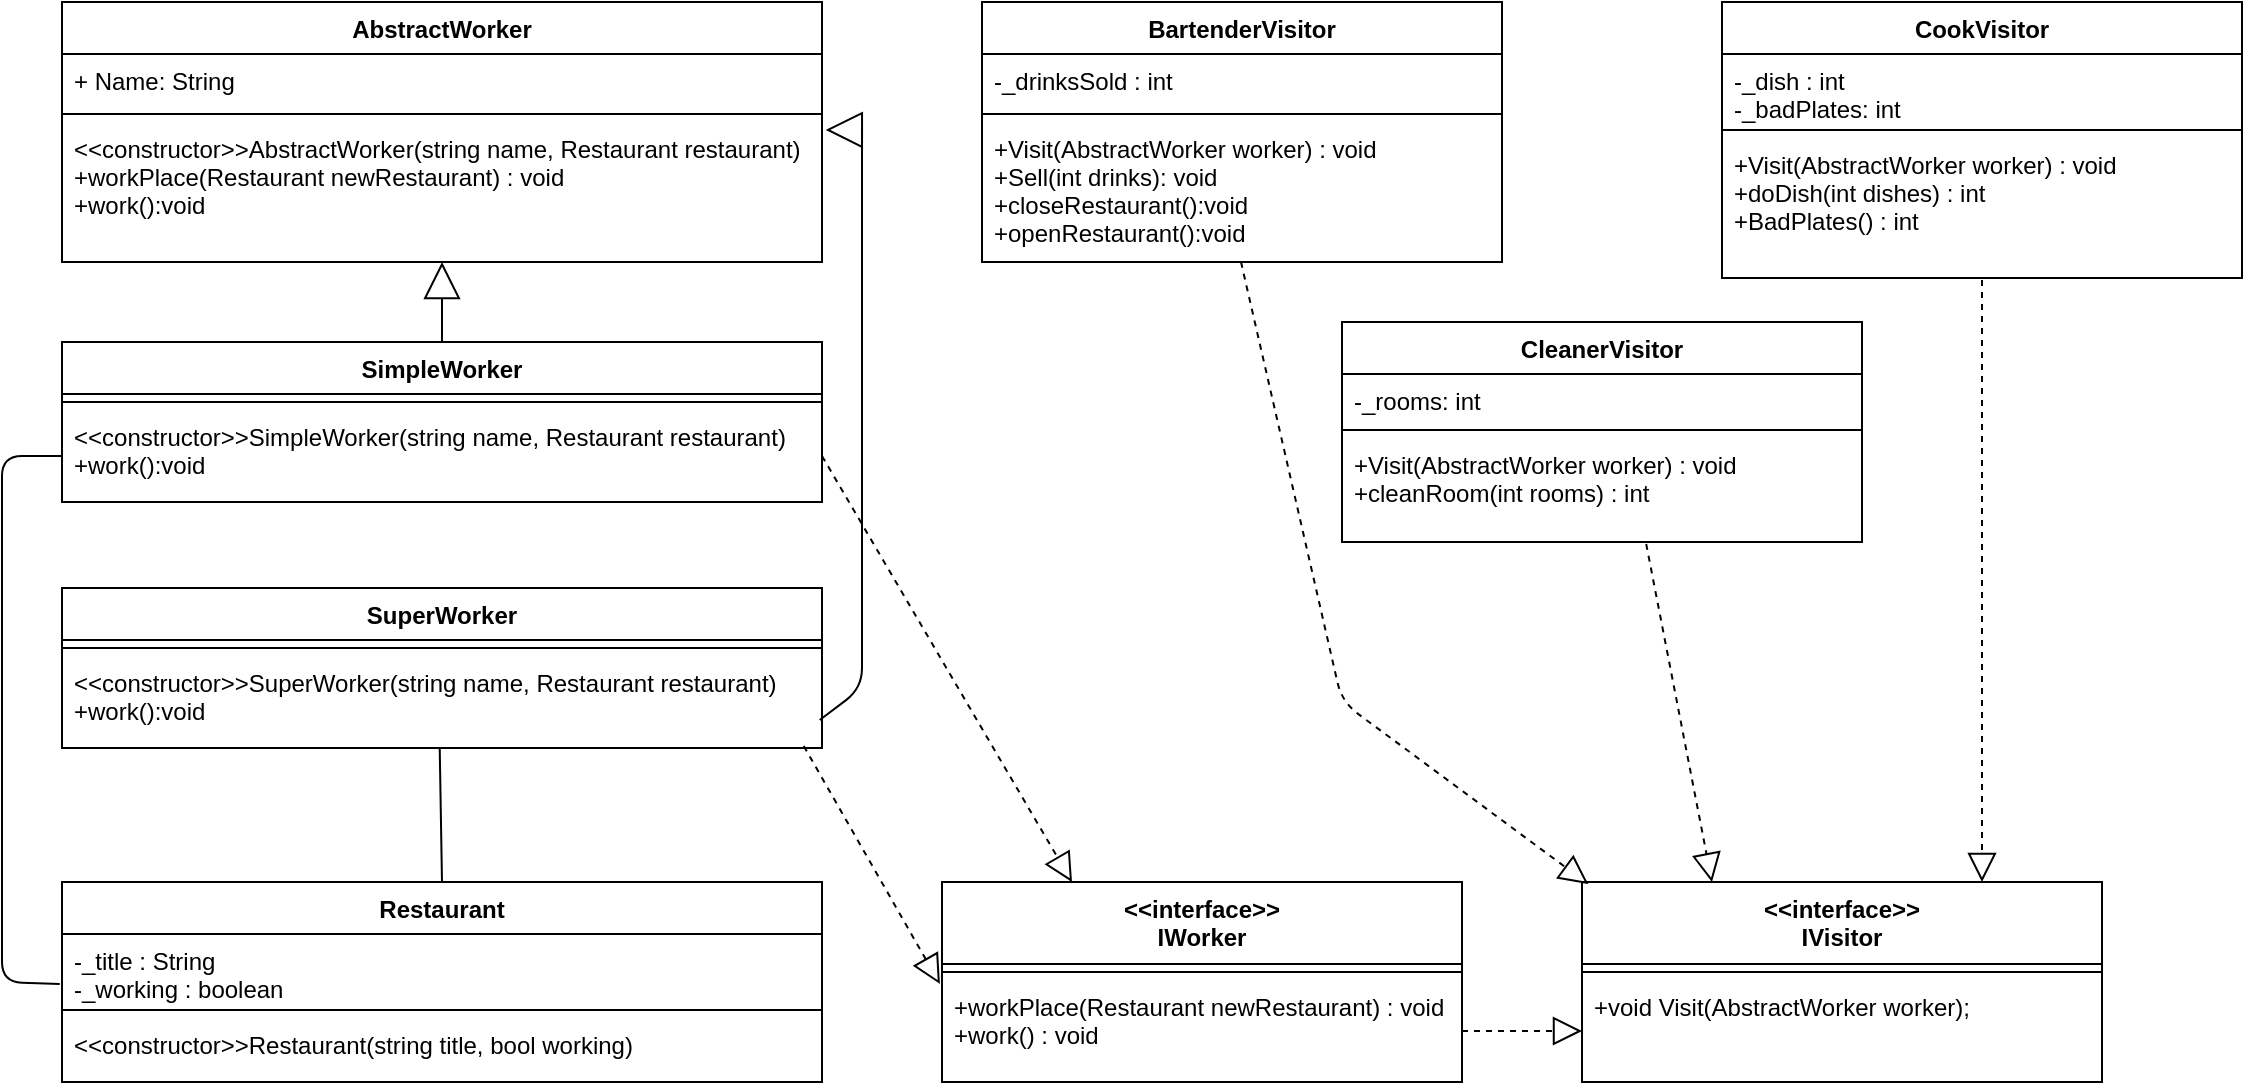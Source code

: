 <mxfile version="12.2.2" type="device" pages="1"><diagram id="1_5B9RLBLSlGrXWJuKQ3" name="Page-1"><mxGraphModel dx="1408" dy="808" grid="1" gridSize="10" guides="1" tooltips="1" connect="1" arrows="1" fold="1" page="1" pageScale="1" pageWidth="827" pageHeight="1169" math="0" shadow="0"><root><mxCell id="0"/><mxCell id="1" parent="0"/><mxCell id="VqByY4DQzzS1gv1F4WYQ-1" value="AbstractWorker" style="swimlane;fontStyle=1;align=center;verticalAlign=top;childLayout=stackLayout;horizontal=1;startSize=26;horizontalStack=0;resizeParent=1;resizeParentMax=0;resizeLast=0;collapsible=1;marginBottom=0;" vertex="1" parent="1"><mxGeometry x="40" y="80" width="380" height="130" as="geometry"/></mxCell><mxCell id="VqByY4DQzzS1gv1F4WYQ-2" value="+ Name: String" style="text;strokeColor=none;fillColor=none;align=left;verticalAlign=top;spacingLeft=4;spacingRight=4;overflow=hidden;rotatable=0;points=[[0,0.5],[1,0.5]];portConstraint=eastwest;" vertex="1" parent="VqByY4DQzzS1gv1F4WYQ-1"><mxGeometry y="26" width="380" height="26" as="geometry"/></mxCell><mxCell id="VqByY4DQzzS1gv1F4WYQ-3" value="" style="line;strokeWidth=1;fillColor=none;align=left;verticalAlign=middle;spacingTop=-1;spacingLeft=3;spacingRight=3;rotatable=0;labelPosition=right;points=[];portConstraint=eastwest;" vertex="1" parent="VqByY4DQzzS1gv1F4WYQ-1"><mxGeometry y="52" width="380" height="8" as="geometry"/></mxCell><mxCell id="VqByY4DQzzS1gv1F4WYQ-4" value="&lt;&lt;constructor&gt;&gt;AbstractWorker(string name, Restaurant restaurant)&#10;+workPlace(Restaurant newRestaurant) : void&#10;+work():void" style="text;strokeColor=none;fillColor=none;align=left;verticalAlign=top;spacingLeft=4;spacingRight=4;overflow=hidden;rotatable=0;points=[[0,0.5],[1,0.5]];portConstraint=eastwest;" vertex="1" parent="VqByY4DQzzS1gv1F4WYQ-1"><mxGeometry y="60" width="380" height="70" as="geometry"/></mxCell><mxCell id="VqByY4DQzzS1gv1F4WYQ-5" value="SimpleWorker" style="swimlane;fontStyle=1;align=center;verticalAlign=top;childLayout=stackLayout;horizontal=1;startSize=26;horizontalStack=0;resizeParent=1;resizeParentMax=0;resizeLast=0;collapsible=1;marginBottom=0;" vertex="1" parent="1"><mxGeometry x="40" y="250" width="380" height="80" as="geometry"/></mxCell><mxCell id="VqByY4DQzzS1gv1F4WYQ-6" value="" style="line;strokeWidth=1;fillColor=none;align=left;verticalAlign=middle;spacingTop=-1;spacingLeft=3;spacingRight=3;rotatable=0;labelPosition=right;points=[];portConstraint=eastwest;" vertex="1" parent="VqByY4DQzzS1gv1F4WYQ-5"><mxGeometry y="26" width="380" height="8" as="geometry"/></mxCell><mxCell id="VqByY4DQzzS1gv1F4WYQ-7" value="&lt;&lt;constructor&gt;&gt;SimpleWorker(string name, Restaurant restaurant)&#10;+work():void" style="text;strokeColor=none;fillColor=none;align=left;verticalAlign=top;spacingLeft=4;spacingRight=4;overflow=hidden;rotatable=0;points=[[0,0.5],[1,0.5]];portConstraint=eastwest;" vertex="1" parent="VqByY4DQzzS1gv1F4WYQ-5"><mxGeometry y="34" width="380" height="46" as="geometry"/></mxCell><mxCell id="VqByY4DQzzS1gv1F4WYQ-8" value="SuperWorker" style="swimlane;fontStyle=1;align=center;verticalAlign=top;childLayout=stackLayout;horizontal=1;startSize=26;horizontalStack=0;resizeParent=1;resizeParentMax=0;resizeLast=0;collapsible=1;marginBottom=0;" vertex="1" parent="1"><mxGeometry x="40" y="373" width="380" height="80" as="geometry"/></mxCell><mxCell id="VqByY4DQzzS1gv1F4WYQ-9" value="" style="line;strokeWidth=1;fillColor=none;align=left;verticalAlign=middle;spacingTop=-1;spacingLeft=3;spacingRight=3;rotatable=0;labelPosition=right;points=[];portConstraint=eastwest;" vertex="1" parent="VqByY4DQzzS1gv1F4WYQ-8"><mxGeometry y="26" width="380" height="8" as="geometry"/></mxCell><mxCell id="VqByY4DQzzS1gv1F4WYQ-10" value="&lt;&lt;constructor&gt;&gt;SuperWorker(string name, Restaurant restaurant)&#10;+work():void" style="text;strokeColor=none;fillColor=none;align=left;verticalAlign=top;spacingLeft=4;spacingRight=4;overflow=hidden;rotatable=0;points=[[0,0.5],[1,0.5]];portConstraint=eastwest;" vertex="1" parent="VqByY4DQzzS1gv1F4WYQ-8"><mxGeometry y="34" width="380" height="46" as="geometry"/></mxCell><mxCell id="VqByY4DQzzS1gv1F4WYQ-11" value="Restaurant" style="swimlane;fontStyle=1;align=center;verticalAlign=top;childLayout=stackLayout;horizontal=1;startSize=26;horizontalStack=0;resizeParent=1;resizeParentMax=0;resizeLast=0;collapsible=1;marginBottom=0;" vertex="1" parent="1"><mxGeometry x="40" y="520" width="380" height="100" as="geometry"/></mxCell><mxCell id="VqByY4DQzzS1gv1F4WYQ-12" value="-_title : String&#10;-_working : boolean" style="text;strokeColor=none;fillColor=none;align=left;verticalAlign=top;spacingLeft=4;spacingRight=4;overflow=hidden;rotatable=0;points=[[0,0.5],[1,0.5]];portConstraint=eastwest;" vertex="1" parent="VqByY4DQzzS1gv1F4WYQ-11"><mxGeometry y="26" width="380" height="34" as="geometry"/></mxCell><mxCell id="VqByY4DQzzS1gv1F4WYQ-13" value="" style="line;strokeWidth=1;fillColor=none;align=left;verticalAlign=middle;spacingTop=-1;spacingLeft=3;spacingRight=3;rotatable=0;labelPosition=right;points=[];portConstraint=eastwest;" vertex="1" parent="VqByY4DQzzS1gv1F4WYQ-11"><mxGeometry y="60" width="380" height="8" as="geometry"/></mxCell><mxCell id="VqByY4DQzzS1gv1F4WYQ-14" value="&lt;&lt;constructor&gt;&gt;Restaurant(string title, bool working)" style="text;strokeColor=none;fillColor=none;align=left;verticalAlign=top;spacingLeft=4;spacingRight=4;overflow=hidden;rotatable=0;points=[[0,0.5],[1,0.5]];portConstraint=eastwest;" vertex="1" parent="VqByY4DQzzS1gv1F4WYQ-11"><mxGeometry y="68" width="380" height="32" as="geometry"/></mxCell><mxCell id="VqByY4DQzzS1gv1F4WYQ-15" value="" style="endArrow=block;endSize=16;endFill=0;html=1;exitX=0.5;exitY=0;exitDx=0;exitDy=0;" edge="1" parent="1" source="VqByY4DQzzS1gv1F4WYQ-5" target="VqByY4DQzzS1gv1F4WYQ-4"><mxGeometry width="160" relative="1" as="geometry"><mxPoint x="170" y="640" as="sourcePoint"/><mxPoint x="10" y="640" as="targetPoint"/></mxGeometry></mxCell><mxCell id="VqByY4DQzzS1gv1F4WYQ-16" value="" style="endArrow=block;endSize=16;endFill=0;html=1;entryX=1.005;entryY=0.057;entryDx=0;entryDy=0;exitX=0.997;exitY=0.696;exitDx=0;exitDy=0;exitPerimeter=0;entryPerimeter=0;" edge="1" parent="1" source="VqByY4DQzzS1gv1F4WYQ-10" target="VqByY4DQzzS1gv1F4WYQ-4"><mxGeometry width="160" relative="1" as="geometry"><mxPoint x="450" y="250" as="sourcePoint"/><mxPoint x="450" y="210" as="targetPoint"/><Array as="points"><mxPoint x="440" y="423"/><mxPoint x="440" y="270"/><mxPoint x="440" y="144"/></Array></mxGeometry></mxCell><mxCell id="VqByY4DQzzS1gv1F4WYQ-17" value="" style="endArrow=none;html=1;exitX=0.5;exitY=0;exitDx=0;exitDy=0;entryX=0.497;entryY=1;entryDx=0;entryDy=0;entryPerimeter=0;" edge="1" parent="1"><mxGeometry width="50" height="50" relative="1" as="geometry"><mxPoint x="230" y="520" as="sourcePoint"/><mxPoint x="228.86" y="453" as="targetPoint"/></mxGeometry></mxCell><mxCell id="VqByY4DQzzS1gv1F4WYQ-18" value="" style="endArrow=none;html=1;exitX=-0.003;exitY=0.735;exitDx=0;exitDy=0;exitPerimeter=0;entryX=0;entryY=0.5;entryDx=0;entryDy=0;" edge="1" parent="1"><mxGeometry width="50" height="50" relative="1" as="geometry"><mxPoint x="38.86" y="570.99" as="sourcePoint"/><mxPoint x="40" y="307" as="targetPoint"/><Array as="points"><mxPoint x="10" y="570"/><mxPoint x="10" y="307"/></Array></mxGeometry></mxCell><mxCell id="VqByY4DQzzS1gv1F4WYQ-23" value="&lt;&lt;interface&gt;&gt;&#10;IWorker&#10;" style="swimlane;fontStyle=1;align=center;verticalAlign=top;childLayout=stackLayout;horizontal=1;startSize=41;horizontalStack=0;resizeParent=1;resizeParentMax=0;resizeLast=0;collapsible=1;marginBottom=0;" vertex="1" parent="1"><mxGeometry x="480" y="520" width="260" height="100" as="geometry"/></mxCell><mxCell id="VqByY4DQzzS1gv1F4WYQ-24" value="" style="line;strokeWidth=1;fillColor=none;align=left;verticalAlign=middle;spacingTop=-1;spacingLeft=3;spacingRight=3;rotatable=0;labelPosition=right;points=[];portConstraint=eastwest;" vertex="1" parent="VqByY4DQzzS1gv1F4WYQ-23"><mxGeometry y="41" width="260" height="8" as="geometry"/></mxCell><mxCell id="VqByY4DQzzS1gv1F4WYQ-25" value="+workPlace(Restaurant newRestaurant) : void&#10;+work() : void" style="text;strokeColor=none;fillColor=none;align=left;verticalAlign=top;spacingLeft=4;spacingRight=4;overflow=hidden;rotatable=0;points=[[0,0.5],[1,0.5]];portConstraint=eastwest;" vertex="1" parent="VqByY4DQzzS1gv1F4WYQ-23"><mxGeometry y="49" width="260" height="51" as="geometry"/></mxCell><mxCell id="VqByY4DQzzS1gv1F4WYQ-26" value="" style="endArrow=block;dashed=1;endFill=0;endSize=12;html=1;exitX=0.976;exitY=0.978;exitDx=0;exitDy=0;exitPerimeter=0;entryX=-0.004;entryY=0.039;entryDx=0;entryDy=0;entryPerimeter=0;" edge="1" parent="1" target="VqByY4DQzzS1gv1F4WYQ-25"><mxGeometry width="160" relative="1" as="geometry"><mxPoint x="410.88" y="451.988" as="sourcePoint"/><mxPoint x="170" y="640" as="targetPoint"/></mxGeometry></mxCell><mxCell id="VqByY4DQzzS1gv1F4WYQ-27" value="" style="endArrow=block;dashed=1;endFill=0;endSize=12;html=1;exitX=1;exitY=0.5;exitDx=0;exitDy=0;entryX=0.25;entryY=0;entryDx=0;entryDy=0;" edge="1" parent="1" target="VqByY4DQzzS1gv1F4WYQ-23"><mxGeometry width="160" relative="1" as="geometry"><mxPoint x="420" y="307" as="sourcePoint"/><mxPoint x="488.96" y="580.989" as="targetPoint"/></mxGeometry></mxCell><mxCell id="VqByY4DQzzS1gv1F4WYQ-30" value="BartenderVisitor" style="swimlane;fontStyle=1;align=center;verticalAlign=top;childLayout=stackLayout;horizontal=1;startSize=26;horizontalStack=0;resizeParent=1;resizeParentMax=0;resizeLast=0;collapsible=1;marginBottom=0;" vertex="1" parent="1"><mxGeometry x="500" y="80" width="260" height="130" as="geometry"/></mxCell><mxCell id="VqByY4DQzzS1gv1F4WYQ-31" value="-_drinksSold : int" style="text;strokeColor=none;fillColor=none;align=left;verticalAlign=top;spacingLeft=4;spacingRight=4;overflow=hidden;rotatable=0;points=[[0,0.5],[1,0.5]];portConstraint=eastwest;" vertex="1" parent="VqByY4DQzzS1gv1F4WYQ-30"><mxGeometry y="26" width="260" height="26" as="geometry"/></mxCell><mxCell id="VqByY4DQzzS1gv1F4WYQ-32" value="" style="line;strokeWidth=1;fillColor=none;align=left;verticalAlign=middle;spacingTop=-1;spacingLeft=3;spacingRight=3;rotatable=0;labelPosition=right;points=[];portConstraint=eastwest;" vertex="1" parent="VqByY4DQzzS1gv1F4WYQ-30"><mxGeometry y="52" width="260" height="8" as="geometry"/></mxCell><mxCell id="VqByY4DQzzS1gv1F4WYQ-33" value="+Visit(AbstractWorker worker) : void&#10;+Sell(int drinks): void&#10;+closeRestaurant():void&#10;+openRestaurant():void" style="text;strokeColor=none;fillColor=none;align=left;verticalAlign=top;spacingLeft=4;spacingRight=4;overflow=hidden;rotatable=0;points=[[0,0.5],[1,0.5]];portConstraint=eastwest;" vertex="1" parent="VqByY4DQzzS1gv1F4WYQ-30"><mxGeometry y="60" width="260" height="70" as="geometry"/></mxCell><mxCell id="VqByY4DQzzS1gv1F4WYQ-35" value="CleanerVisitor" style="swimlane;fontStyle=1;align=center;verticalAlign=top;childLayout=stackLayout;horizontal=1;startSize=26;horizontalStack=0;resizeParent=1;resizeParentMax=0;resizeLast=0;collapsible=1;marginBottom=0;" vertex="1" parent="1"><mxGeometry x="680" y="240" width="260" height="110" as="geometry"/></mxCell><mxCell id="VqByY4DQzzS1gv1F4WYQ-36" value="-_rooms: int" style="text;strokeColor=none;fillColor=none;align=left;verticalAlign=top;spacingLeft=4;spacingRight=4;overflow=hidden;rotatable=0;points=[[0,0.5],[1,0.5]];portConstraint=eastwest;" vertex="1" parent="VqByY4DQzzS1gv1F4WYQ-35"><mxGeometry y="26" width="260" height="24" as="geometry"/></mxCell><mxCell id="VqByY4DQzzS1gv1F4WYQ-37" value="" style="line;strokeWidth=1;fillColor=none;align=left;verticalAlign=middle;spacingTop=-1;spacingLeft=3;spacingRight=3;rotatable=0;labelPosition=right;points=[];portConstraint=eastwest;" vertex="1" parent="VqByY4DQzzS1gv1F4WYQ-35"><mxGeometry y="50" width="260" height="8" as="geometry"/></mxCell><mxCell id="VqByY4DQzzS1gv1F4WYQ-38" value="+Visit(AbstractWorker worker) : void&#10;+cleanRoom(int rooms) : int" style="text;strokeColor=none;fillColor=none;align=left;verticalAlign=top;spacingLeft=4;spacingRight=4;overflow=hidden;rotatable=0;points=[[0,0.5],[1,0.5]];portConstraint=eastwest;" vertex="1" parent="VqByY4DQzzS1gv1F4WYQ-35"><mxGeometry y="58" width="260" height="52" as="geometry"/></mxCell><mxCell id="VqByY4DQzzS1gv1F4WYQ-39" value="CookVisitor" style="swimlane;fontStyle=1;align=center;verticalAlign=top;childLayout=stackLayout;horizontal=1;startSize=26;horizontalStack=0;resizeParent=1;resizeParentMax=0;resizeLast=0;collapsible=1;marginBottom=0;" vertex="1" parent="1"><mxGeometry x="870" y="80" width="260" height="138" as="geometry"/></mxCell><mxCell id="VqByY4DQzzS1gv1F4WYQ-40" value="-_dish : int&#10;-_badPlates: int" style="text;strokeColor=none;fillColor=none;align=left;verticalAlign=top;spacingLeft=4;spacingRight=4;overflow=hidden;rotatable=0;points=[[0,0.5],[1,0.5]];portConstraint=eastwest;" vertex="1" parent="VqByY4DQzzS1gv1F4WYQ-39"><mxGeometry y="26" width="260" height="34" as="geometry"/></mxCell><mxCell id="VqByY4DQzzS1gv1F4WYQ-41" value="" style="line;strokeWidth=1;fillColor=none;align=left;verticalAlign=middle;spacingTop=-1;spacingLeft=3;spacingRight=3;rotatable=0;labelPosition=right;points=[];portConstraint=eastwest;" vertex="1" parent="VqByY4DQzzS1gv1F4WYQ-39"><mxGeometry y="60" width="260" height="8" as="geometry"/></mxCell><mxCell id="VqByY4DQzzS1gv1F4WYQ-42" value="+Visit(AbstractWorker worker) : void&#10;+doDish(int dishes) : int&#10;+BadPlates() : int" style="text;strokeColor=none;fillColor=none;align=left;verticalAlign=top;spacingLeft=4;spacingRight=4;overflow=hidden;rotatable=0;points=[[0,0.5],[1,0.5]];portConstraint=eastwest;" vertex="1" parent="VqByY4DQzzS1gv1F4WYQ-39"><mxGeometry y="68" width="260" height="70" as="geometry"/></mxCell><mxCell id="VqByY4DQzzS1gv1F4WYQ-43" value="&lt;&lt;interface&gt;&gt;&#10;IVisitor&#10;" style="swimlane;fontStyle=1;align=center;verticalAlign=top;childLayout=stackLayout;horizontal=1;startSize=41;horizontalStack=0;resizeParent=1;resizeParentMax=0;resizeLast=0;collapsible=1;marginBottom=0;" vertex="1" parent="1"><mxGeometry x="800" y="520" width="260" height="100" as="geometry"/></mxCell><mxCell id="VqByY4DQzzS1gv1F4WYQ-44" value="" style="line;strokeWidth=1;fillColor=none;align=left;verticalAlign=middle;spacingTop=-1;spacingLeft=3;spacingRight=3;rotatable=0;labelPosition=right;points=[];portConstraint=eastwest;" vertex="1" parent="VqByY4DQzzS1gv1F4WYQ-43"><mxGeometry y="41" width="260" height="8" as="geometry"/></mxCell><mxCell id="VqByY4DQzzS1gv1F4WYQ-45" value="+void Visit(AbstractWorker worker);" style="text;strokeColor=none;fillColor=none;align=left;verticalAlign=top;spacingLeft=4;spacingRight=4;overflow=hidden;rotatable=0;points=[[0,0.5],[1,0.5]];portConstraint=eastwest;" vertex="1" parent="VqByY4DQzzS1gv1F4WYQ-43"><mxGeometry y="49" width="260" height="51" as="geometry"/></mxCell><mxCell id="VqByY4DQzzS1gv1F4WYQ-46" value="" style="endArrow=block;dashed=1;endFill=0;endSize=12;html=1;exitX=1;exitY=0.5;exitDx=0;exitDy=0;entryX=0;entryY=0.5;entryDx=0;entryDy=0;" edge="1" parent="1" source="VqByY4DQzzS1gv1F4WYQ-25" target="VqByY4DQzzS1gv1F4WYQ-45"><mxGeometry width="160" relative="1" as="geometry"><mxPoint x="702" y="307" as="sourcePoint"/><mxPoint x="827" y="520" as="targetPoint"/></mxGeometry></mxCell><mxCell id="VqByY4DQzzS1gv1F4WYQ-48" value="" style="endArrow=block;dashed=1;endFill=0;endSize=12;html=1;exitX=0.585;exitY=1.019;exitDx=0;exitDy=0;entryX=0.25;entryY=0;entryDx=0;entryDy=0;exitPerimeter=0;" edge="1" parent="1" source="VqByY4DQzzS1gv1F4WYQ-38" target="VqByY4DQzzS1gv1F4WYQ-43"><mxGeometry width="160" relative="1" as="geometry"><mxPoint x="615" y="307" as="sourcePoint"/><mxPoint x="740" y="520" as="targetPoint"/></mxGeometry></mxCell><mxCell id="VqByY4DQzzS1gv1F4WYQ-49" value="" style="endArrow=block;dashed=1;endFill=0;endSize=12;html=1;exitX=0.5;exitY=1.014;exitDx=0;exitDy=0;entryX=0.25;entryY=0;entryDx=0;entryDy=0;exitPerimeter=0;" edge="1" parent="1" source="VqByY4DQzzS1gv1F4WYQ-42"><mxGeometry width="160" relative="1" as="geometry"><mxPoint x="967.1" y="350.988" as="sourcePoint"/><mxPoint x="1000" y="520" as="targetPoint"/></mxGeometry></mxCell><mxCell id="VqByY4DQzzS1gv1F4WYQ-50" value="" style="endArrow=block;dashed=1;endFill=0;endSize=12;html=1;exitX=0.5;exitY=1.014;exitDx=0;exitDy=0;entryX=0.012;entryY=0.01;entryDx=0;entryDy=0;exitPerimeter=0;entryPerimeter=0;" edge="1" parent="1" target="VqByY4DQzzS1gv1F4WYQ-43"><mxGeometry width="160" relative="1" as="geometry"><mxPoint x="629.5" y="209.98" as="sourcePoint"/><mxPoint x="629.5" y="511" as="targetPoint"/><Array as="points"><mxPoint x="680" y="430"/></Array></mxGeometry></mxCell></root></mxGraphModel></diagram></mxfile>